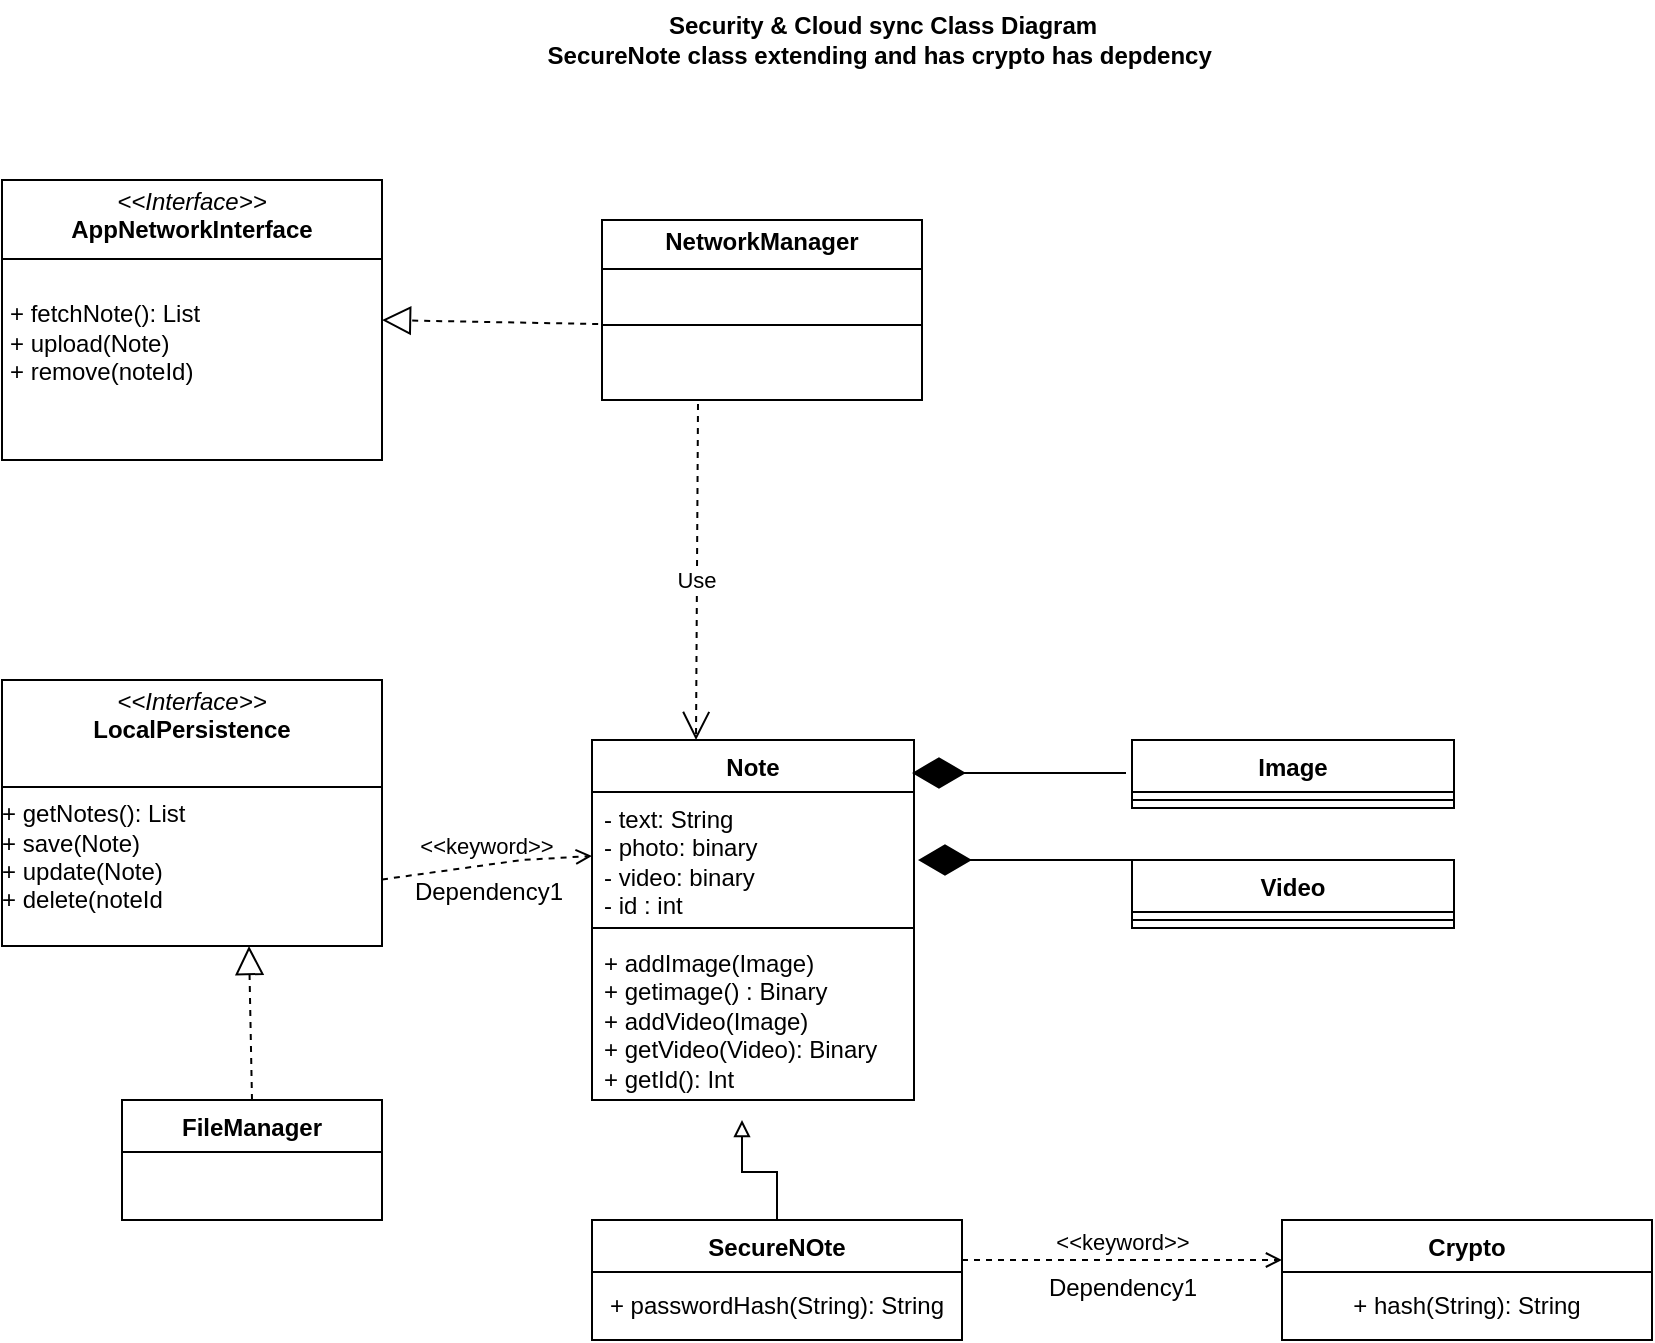 <mxfile version="26.1.1">
  <diagram name="Page-1" id="049KQb3cU-aBW_j-CN0q">
    <mxGraphModel dx="1853" dy="650" grid="1" gridSize="10" guides="1" tooltips="1" connect="1" arrows="1" fold="1" page="1" pageScale="1" pageWidth="827" pageHeight="1169" math="0" shadow="0">
      <root>
        <mxCell id="0" />
        <mxCell id="1" parent="0" />
        <mxCell id="4AD5CBJPBXNIvJlcnSHS-1" value="Note" style="swimlane;fontStyle=1;align=center;verticalAlign=top;childLayout=stackLayout;horizontal=1;startSize=26;horizontalStack=0;resizeParent=1;resizeParentMax=0;resizeLast=0;collapsible=1;marginBottom=0;whiteSpace=wrap;html=1;" vertex="1" parent="1">
          <mxGeometry x="175" y="460" width="161" height="180" as="geometry" />
        </mxCell>
        <mxCell id="4AD5CBJPBXNIvJlcnSHS-2" value="- text: String&lt;div&gt;- photo: binary&lt;/div&gt;&lt;div&gt;- video: binary&lt;/div&gt;&lt;div&gt;- id : int&lt;/div&gt;" style="text;strokeColor=none;fillColor=none;align=left;verticalAlign=top;spacingLeft=4;spacingRight=4;overflow=hidden;rotatable=0;points=[[0,0.5],[1,0.5]];portConstraint=eastwest;whiteSpace=wrap;html=1;" vertex="1" parent="4AD5CBJPBXNIvJlcnSHS-1">
          <mxGeometry y="26" width="161" height="64" as="geometry" />
        </mxCell>
        <mxCell id="4AD5CBJPBXNIvJlcnSHS-3" value="" style="line;strokeWidth=1;fillColor=none;align=left;verticalAlign=middle;spacingTop=-1;spacingLeft=3;spacingRight=3;rotatable=0;labelPosition=right;points=[];portConstraint=eastwest;strokeColor=inherit;" vertex="1" parent="4AD5CBJPBXNIvJlcnSHS-1">
          <mxGeometry y="90" width="161" height="8" as="geometry" />
        </mxCell>
        <mxCell id="4AD5CBJPBXNIvJlcnSHS-4" value="+ addImage(Image)&lt;br&gt;+ getimage() : Binary&lt;div&gt;+ addVideo(Image)&lt;/div&gt;&lt;div&gt;+ getVideo(Video): Binary&lt;br&gt;+ getId(): Int&lt;/div&gt;" style="text;strokeColor=none;fillColor=none;align=left;verticalAlign=top;spacingLeft=4;spacingRight=4;overflow=hidden;rotatable=0;points=[[0,0.5],[1,0.5]];portConstraint=eastwest;whiteSpace=wrap;html=1;" vertex="1" parent="4AD5CBJPBXNIvJlcnSHS-1">
          <mxGeometry y="98" width="161" height="82" as="geometry" />
        </mxCell>
        <mxCell id="4AD5CBJPBXNIvJlcnSHS-5" value="Image" style="swimlane;fontStyle=1;align=center;verticalAlign=top;childLayout=stackLayout;horizontal=1;startSize=26;horizontalStack=0;resizeParent=1;resizeParentMax=0;resizeLast=0;collapsible=1;marginBottom=0;whiteSpace=wrap;html=1;" vertex="1" parent="1">
          <mxGeometry x="445" y="460" width="161" height="34" as="geometry" />
        </mxCell>
        <mxCell id="4AD5CBJPBXNIvJlcnSHS-6" value="" style="line;strokeWidth=1;fillColor=none;align=left;verticalAlign=middle;spacingTop=-1;spacingLeft=3;spacingRight=3;rotatable=0;labelPosition=right;points=[];portConstraint=eastwest;strokeColor=inherit;" vertex="1" parent="4AD5CBJPBXNIvJlcnSHS-5">
          <mxGeometry y="26" width="161" height="8" as="geometry" />
        </mxCell>
        <mxCell id="4AD5CBJPBXNIvJlcnSHS-7" value="Video" style="swimlane;fontStyle=1;align=center;verticalAlign=top;childLayout=stackLayout;horizontal=1;startSize=26;horizontalStack=0;resizeParent=1;resizeParentMax=0;resizeLast=0;collapsible=1;marginBottom=0;whiteSpace=wrap;html=1;" vertex="1" parent="1">
          <mxGeometry x="445" y="520" width="161" height="34" as="geometry" />
        </mxCell>
        <mxCell id="4AD5CBJPBXNIvJlcnSHS-8" value="" style="line;strokeWidth=1;fillColor=none;align=left;verticalAlign=middle;spacingTop=-1;spacingLeft=3;spacingRight=3;rotatable=0;labelPosition=right;points=[];portConstraint=eastwest;strokeColor=inherit;" vertex="1" parent="4AD5CBJPBXNIvJlcnSHS-7">
          <mxGeometry y="26" width="161" height="8" as="geometry" />
        </mxCell>
        <mxCell id="4AD5CBJPBXNIvJlcnSHS-9" value="" style="endArrow=diamondThin;endFill=1;endSize=24;html=1;rounded=0;exitX=0;exitY=0;exitDx=0;exitDy=0;" edge="1" parent="1" source="4AD5CBJPBXNIvJlcnSHS-7">
          <mxGeometry width="160" relative="1" as="geometry">
            <mxPoint x="385" y="640" as="sourcePoint" />
            <mxPoint x="338" y="520" as="targetPoint" />
          </mxGeometry>
        </mxCell>
        <mxCell id="4AD5CBJPBXNIvJlcnSHS-10" value="" style="endArrow=diamondThin;endFill=1;endSize=24;html=1;rounded=0;exitX=0;exitY=0;exitDx=0;exitDy=0;" edge="1" parent="1">
          <mxGeometry width="160" relative="1" as="geometry">
            <mxPoint x="442" y="476.5" as="sourcePoint" />
            <mxPoint x="335" y="476.5" as="targetPoint" />
          </mxGeometry>
        </mxCell>
        <mxCell id="4AD5CBJPBXNIvJlcnSHS-11" value="&lt;b&gt;Security &amp;amp; Cloud sync Class Diagram&lt;br&gt;SecureNote class extending and has crypto has depdency&amp;nbsp;&lt;/b&gt;" style="text;html=1;align=center;verticalAlign=middle;resizable=0;points=[];autosize=1;strokeColor=none;fillColor=none;" vertex="1" parent="1">
          <mxGeometry x="140" y="90" width="360" height="40" as="geometry" />
        </mxCell>
        <mxCell id="4AD5CBJPBXNIvJlcnSHS-12" value="" style="html=1;labelBackgroundColor=#ffffff;jettySize=auto;orthogonalLoop=1;fontSize=14;rounded=0;jumpStyle=gap;edgeStyle=orthogonalEdgeStyle;startArrow=none;endArrow=block;endFill=0;strokeWidth=1;exitX=0.5;exitY=0;exitDx=0;exitDy=0;" edge="1" parent="1" source="4AD5CBJPBXNIvJlcnSHS-13">
          <mxGeometry width="48" height="48" relative="1" as="geometry">
            <mxPoint x="210" y="688" as="sourcePoint" />
            <mxPoint x="250" y="650" as="targetPoint" />
            <Array as="points">
              <mxPoint x="256" y="676" />
              <mxPoint x="251" y="676" />
            </Array>
          </mxGeometry>
        </mxCell>
        <mxCell id="4AD5CBJPBXNIvJlcnSHS-13" value="SecureNOte&lt;div&gt;&lt;br&gt;&lt;/div&gt;&lt;div&gt;&lt;span style=&quot;font-weight: normal;&quot;&gt;+ passwordHash(String): String&lt;/span&gt;&lt;/div&gt;" style="swimlane;fontStyle=1;align=center;verticalAlign=top;childLayout=stackLayout;horizontal=1;startSize=26;horizontalStack=0;resizeParent=1;resizeParentMax=0;resizeLast=0;collapsible=1;marginBottom=0;whiteSpace=wrap;html=1;" vertex="1" collapsed="1" parent="1">
          <mxGeometry x="175" y="700" width="185" height="60" as="geometry">
            <mxRectangle x="175" y="400" width="161" height="34" as="alternateBounds" />
          </mxGeometry>
        </mxCell>
        <mxCell id="4AD5CBJPBXNIvJlcnSHS-14" value="" style="line;strokeWidth=1;fillColor=none;align=left;verticalAlign=middle;spacingTop=-1;spacingLeft=3;spacingRight=3;rotatable=0;labelPosition=right;points=[];portConstraint=eastwest;strokeColor=inherit;" vertex="1" parent="4AD5CBJPBXNIvJlcnSHS-13">
          <mxGeometry y="26" width="161" height="8" as="geometry" />
        </mxCell>
        <mxCell id="4AD5CBJPBXNIvJlcnSHS-15" value="&amp;lt;&amp;lt;keyword&amp;gt;&amp;gt;" style="endArrow=open;html=1;rounded=0;align=center;verticalAlign=bottom;dashed=1;endFill=0;labelBackgroundColor=none;" edge="1" parent="1">
          <mxGeometry relative="1" as="geometry">
            <mxPoint x="360" y="720" as="sourcePoint" />
            <mxPoint x="520" y="720" as="targetPoint" />
          </mxGeometry>
        </mxCell>
        <mxCell id="4AD5CBJPBXNIvJlcnSHS-16" value="Dependency1" style="resizable=0;html=1;align=center;verticalAlign=top;labelBackgroundColor=none;" connectable="0" vertex="1" parent="4AD5CBJPBXNIvJlcnSHS-15">
          <mxGeometry relative="1" as="geometry" />
        </mxCell>
        <mxCell id="4AD5CBJPBXNIvJlcnSHS-17" value="Crypto&lt;div&gt;&lt;br&gt;&lt;/div&gt;&lt;div&gt;&lt;span style=&quot;font-weight: 400;&quot;&gt;+ hash(String): String&lt;/span&gt;&lt;/div&gt;" style="swimlane;fontStyle=1;align=center;verticalAlign=top;childLayout=stackLayout;horizontal=1;startSize=26;horizontalStack=0;resizeParent=1;resizeParentMax=0;resizeLast=0;collapsible=1;marginBottom=0;whiteSpace=wrap;html=1;" vertex="1" collapsed="1" parent="1">
          <mxGeometry x="520" y="700" width="185" height="60" as="geometry">
            <mxRectangle x="175" y="400" width="161" height="34" as="alternateBounds" />
          </mxGeometry>
        </mxCell>
        <mxCell id="4AD5CBJPBXNIvJlcnSHS-18" value="" style="line;strokeWidth=1;fillColor=none;align=left;verticalAlign=middle;spacingTop=-1;spacingLeft=3;spacingRight=3;rotatable=0;labelPosition=right;points=[];portConstraint=eastwest;strokeColor=inherit;" vertex="1" parent="4AD5CBJPBXNIvJlcnSHS-17">
          <mxGeometry y="26" width="161" height="8" as="geometry" />
        </mxCell>
        <mxCell id="4AD5CBJPBXNIvJlcnSHS-25" value="&amp;lt;&amp;lt;keyword&amp;gt;&amp;gt;" style="endArrow=open;html=1;rounded=0;align=center;verticalAlign=bottom;dashed=1;endFill=0;labelBackgroundColor=none;entryX=0;entryY=0.5;entryDx=0;entryDy=0;exitX=1;exitY=0.75;exitDx=0;exitDy=0;" edge="1" parent="1" source="4AD5CBJPBXNIvJlcnSHS-33" target="4AD5CBJPBXNIvJlcnSHS-2">
          <mxGeometry relative="1" as="geometry">
            <mxPoint x="90" y="510" as="sourcePoint" />
            <mxPoint x="490" y="680" as="targetPoint" />
            <Array as="points">
              <mxPoint x="140" y="520" />
            </Array>
          </mxGeometry>
        </mxCell>
        <mxCell id="4AD5CBJPBXNIvJlcnSHS-26" value="Dependency1" style="resizable=0;html=1;align=center;verticalAlign=top;labelBackgroundColor=none;" connectable="0" vertex="1" parent="4AD5CBJPBXNIvJlcnSHS-25">
          <mxGeometry relative="1" as="geometry" />
        </mxCell>
        <mxCell id="4AD5CBJPBXNIvJlcnSHS-28" value="FileManager" style="swimlane;fontStyle=1;align=center;verticalAlign=top;childLayout=stackLayout;horizontal=1;startSize=26;horizontalStack=0;resizeParent=1;resizeParentMax=0;resizeLast=0;collapsible=1;marginBottom=0;whiteSpace=wrap;html=1;" vertex="1" collapsed="1" parent="1">
          <mxGeometry x="-60" y="640" width="130" height="60" as="geometry">
            <mxRectangle x="-60" y="340" width="161" height="34" as="alternateBounds" />
          </mxGeometry>
        </mxCell>
        <mxCell id="4AD5CBJPBXNIvJlcnSHS-29" value="" style="line;strokeWidth=1;fillColor=none;align=left;verticalAlign=middle;spacingTop=-1;spacingLeft=3;spacingRight=3;rotatable=0;labelPosition=right;points=[];portConstraint=eastwest;strokeColor=inherit;" vertex="1" parent="4AD5CBJPBXNIvJlcnSHS-28">
          <mxGeometry y="26" width="161" height="8" as="geometry" />
        </mxCell>
        <mxCell id="4AD5CBJPBXNIvJlcnSHS-33" value="&lt;p style=&quot;margin:0px;margin-top:4px;text-align:center;&quot;&gt;&lt;i&gt;&amp;lt;&amp;lt;Interface&amp;gt;&amp;gt;&lt;/i&gt;&lt;br&gt;&lt;b&gt;LocalPersistence&lt;/b&gt;&lt;/p&gt;&lt;br&gt;&lt;hr size=&quot;1&quot; style=&quot;border-style:solid;&quot;&gt;&lt;div style=&quot;text-align: center;&quot;&gt;&lt;div style=&quot;text-align: left;&quot;&gt;&lt;span style=&quot;background-color: transparent; color: light-dark(rgb(0, 0, 0), rgb(255, 255, 255));&quot;&gt;+ getNotes(): List&lt;/span&gt;&lt;/div&gt;&lt;div style=&quot;text-align: left;&quot;&gt;&lt;span style=&quot;background-color: transparent; color: light-dark(rgb(0, 0, 0), rgb(255, 255, 255));&quot;&gt;+ save(Note)&lt;/span&gt;&lt;/div&gt;&lt;div style=&quot;text-align: left;&quot;&gt;&lt;span style=&quot;background-color: transparent; color: light-dark(rgb(0, 0, 0), rgb(255, 255, 255));&quot;&gt;+ update(Note)&lt;/span&gt;&lt;/div&gt;&lt;/div&gt;&lt;div&gt;+ delete(noteId&lt;/div&gt;" style="verticalAlign=top;align=left;overflow=fill;html=1;whiteSpace=wrap;" vertex="1" parent="1">
          <mxGeometry x="-120" y="430" width="190" height="133" as="geometry" />
        </mxCell>
        <mxCell id="4AD5CBJPBXNIvJlcnSHS-34" style="edgeStyle=orthogonalEdgeStyle;rounded=0;orthogonalLoop=1;jettySize=auto;html=1;exitX=0.5;exitY=1;exitDx=0;exitDy=0;" edge="1" parent="1" source="4AD5CBJPBXNIvJlcnSHS-33" target="4AD5CBJPBXNIvJlcnSHS-33">
          <mxGeometry relative="1" as="geometry" />
        </mxCell>
        <mxCell id="4AD5CBJPBXNIvJlcnSHS-36" value="" style="endArrow=block;dashed=1;endFill=0;endSize=12;html=1;rounded=0;exitX=0.5;exitY=0;exitDx=0;exitDy=0;entryX=0.65;entryY=1;entryDx=0;entryDy=0;entryPerimeter=0;" edge="1" parent="1" source="4AD5CBJPBXNIvJlcnSHS-28" target="4AD5CBJPBXNIvJlcnSHS-33">
          <mxGeometry width="160" relative="1" as="geometry">
            <mxPoint x="260" y="580" as="sourcePoint" />
            <mxPoint x="420" y="580" as="targetPoint" />
          </mxGeometry>
        </mxCell>
        <mxCell id="4AD5CBJPBXNIvJlcnSHS-37" value="&lt;p style=&quot;margin:0px;margin-top:4px;text-align:center;&quot;&gt;&lt;i&gt;&amp;lt;&amp;lt;Interface&amp;gt;&amp;gt;&lt;/i&gt;&lt;br&gt;&lt;b&gt;AppNetworkInterface&lt;/b&gt;&lt;/p&gt;&lt;hr size=&quot;1&quot; style=&quot;border-style:solid;&quot;&gt;&lt;p style=&quot;margin:0px;margin-left:4px;&quot;&gt;&lt;br&gt;&lt;/p&gt;&lt;p style=&quot;margin:0px;margin-left:4px;&quot;&gt;+ fetchNote(): List&lt;br&gt;+ upload(Note)&lt;/p&gt;&lt;p style=&quot;margin:0px;margin-left:4px;&quot;&gt;+ remove(noteId)&lt;/p&gt;" style="verticalAlign=top;align=left;overflow=fill;html=1;whiteSpace=wrap;" vertex="1" parent="1">
          <mxGeometry x="-120" y="180" width="190" height="140" as="geometry" />
        </mxCell>
        <mxCell id="4AD5CBJPBXNIvJlcnSHS-38" value="&lt;p style=&quot;margin:0px;margin-top:4px;text-align:center;&quot;&gt;&lt;b&gt;NetworkManager&lt;/b&gt;&lt;/p&gt;&lt;hr size=&quot;1&quot; style=&quot;border-style:solid;&quot;&gt;&lt;p style=&quot;margin:0px;margin-left:4px;&quot;&gt;&lt;br&gt;&lt;/p&gt;&lt;hr size=&quot;1&quot; style=&quot;border-style:solid;&quot;&gt;&lt;p style=&quot;margin:0px;margin-left:4px;&quot;&gt;&lt;br&gt;&lt;/p&gt;" style="verticalAlign=top;align=left;overflow=fill;html=1;whiteSpace=wrap;" vertex="1" parent="1">
          <mxGeometry x="180" y="200" width="160" height="90" as="geometry" />
        </mxCell>
        <mxCell id="4AD5CBJPBXNIvJlcnSHS-39" value="" style="endArrow=block;dashed=1;endFill=0;endSize=12;html=1;rounded=0;exitX=-0.012;exitY=0.578;exitDx=0;exitDy=0;exitPerimeter=0;entryX=1;entryY=0.5;entryDx=0;entryDy=0;" edge="1" parent="1" source="4AD5CBJPBXNIvJlcnSHS-38" target="4AD5CBJPBXNIvJlcnSHS-37">
          <mxGeometry width="160" relative="1" as="geometry">
            <mxPoint x="70" y="470" as="sourcePoint" />
            <mxPoint x="230" y="470" as="targetPoint" />
          </mxGeometry>
        </mxCell>
        <mxCell id="4AD5CBJPBXNIvJlcnSHS-42" value="Use" style="endArrow=open;endSize=12;dashed=1;html=1;rounded=0;exitX=0.3;exitY=1.022;exitDx=0;exitDy=0;exitPerimeter=0;entryX=0.323;entryY=0;entryDx=0;entryDy=0;entryPerimeter=0;" edge="1" parent="1" source="4AD5CBJPBXNIvJlcnSHS-38" target="4AD5CBJPBXNIvJlcnSHS-1">
          <mxGeometry x="0.048" width="160" relative="1" as="geometry">
            <mxPoint x="-10" y="470" as="sourcePoint" />
            <mxPoint x="150" y="470" as="targetPoint" />
            <mxPoint as="offset" />
          </mxGeometry>
        </mxCell>
      </root>
    </mxGraphModel>
  </diagram>
</mxfile>
